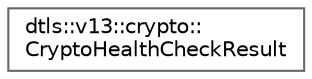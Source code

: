 digraph "Graphical Class Hierarchy"
{
 // LATEX_PDF_SIZE
  bgcolor="transparent";
  edge [fontname=Helvetica,fontsize=10,labelfontname=Helvetica,labelfontsize=10];
  node [fontname=Helvetica,fontsize=10,shape=box,height=0.2,width=0.4];
  rankdir="LR";
  Node0 [id="Node000000",label="dtls::v13::crypto::\lCryptoHealthCheckResult",height=0.2,width=0.4,color="grey40", fillcolor="white", style="filled",URL="$structdtls_1_1v13_1_1crypto_1_1CryptoHealthCheckResult.html",tooltip="Crypto system health check."];
}
